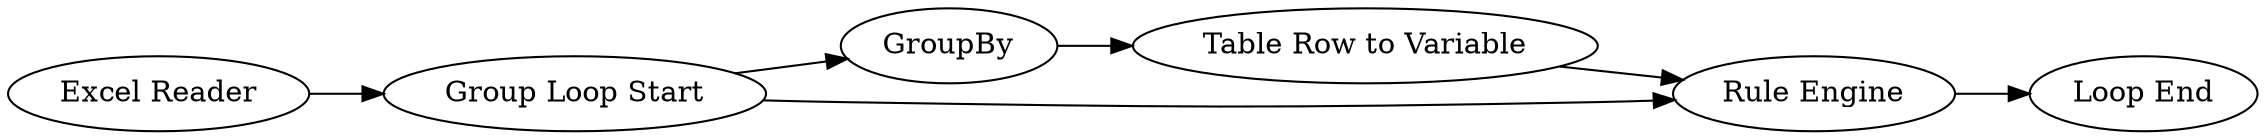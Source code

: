 digraph {
	1 [label="Excel Reader"]
	2 [label="Group Loop Start"]
	3 [label=GroupBy]
	4 [label="Table Row to Variable"]
	5 [label="Rule Engine"]
	6 [label="Loop End"]
	1 -> 2
	2 -> 5
	2 -> 3
	3 -> 4
	4 -> 5
	5 -> 6
	rankdir=LR
}
